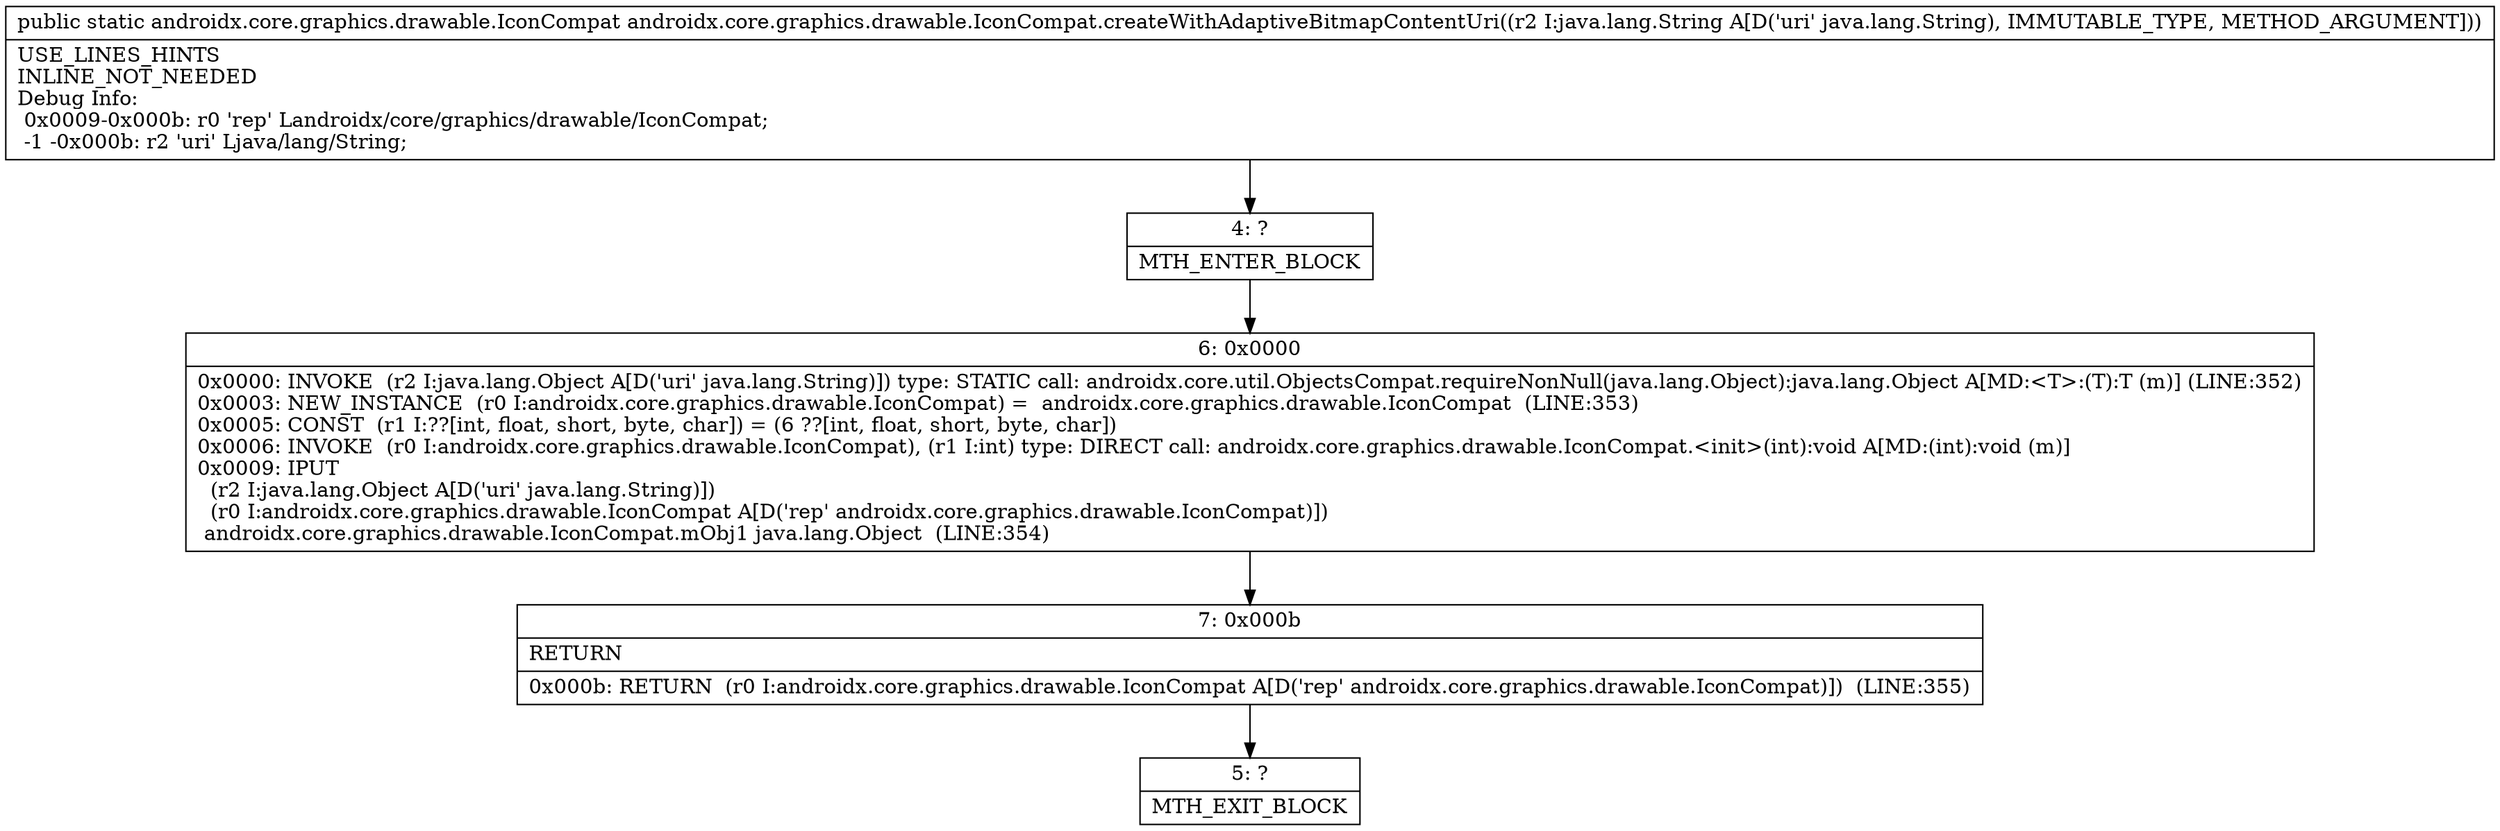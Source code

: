 digraph "CFG forandroidx.core.graphics.drawable.IconCompat.createWithAdaptiveBitmapContentUri(Ljava\/lang\/String;)Landroidx\/core\/graphics\/drawable\/IconCompat;" {
Node_4 [shape=record,label="{4\:\ ?|MTH_ENTER_BLOCK\l}"];
Node_6 [shape=record,label="{6\:\ 0x0000|0x0000: INVOKE  (r2 I:java.lang.Object A[D('uri' java.lang.String)]) type: STATIC call: androidx.core.util.ObjectsCompat.requireNonNull(java.lang.Object):java.lang.Object A[MD:\<T\>:(T):T (m)] (LINE:352)\l0x0003: NEW_INSTANCE  (r0 I:androidx.core.graphics.drawable.IconCompat) =  androidx.core.graphics.drawable.IconCompat  (LINE:353)\l0x0005: CONST  (r1 I:??[int, float, short, byte, char]) = (6 ??[int, float, short, byte, char]) \l0x0006: INVOKE  (r0 I:androidx.core.graphics.drawable.IconCompat), (r1 I:int) type: DIRECT call: androidx.core.graphics.drawable.IconCompat.\<init\>(int):void A[MD:(int):void (m)]\l0x0009: IPUT  \l  (r2 I:java.lang.Object A[D('uri' java.lang.String)])\l  (r0 I:androidx.core.graphics.drawable.IconCompat A[D('rep' androidx.core.graphics.drawable.IconCompat)])\l androidx.core.graphics.drawable.IconCompat.mObj1 java.lang.Object  (LINE:354)\l}"];
Node_7 [shape=record,label="{7\:\ 0x000b|RETURN\l|0x000b: RETURN  (r0 I:androidx.core.graphics.drawable.IconCompat A[D('rep' androidx.core.graphics.drawable.IconCompat)])  (LINE:355)\l}"];
Node_5 [shape=record,label="{5\:\ ?|MTH_EXIT_BLOCK\l}"];
MethodNode[shape=record,label="{public static androidx.core.graphics.drawable.IconCompat androidx.core.graphics.drawable.IconCompat.createWithAdaptiveBitmapContentUri((r2 I:java.lang.String A[D('uri' java.lang.String), IMMUTABLE_TYPE, METHOD_ARGUMENT]))  | USE_LINES_HINTS\lINLINE_NOT_NEEDED\lDebug Info:\l  0x0009\-0x000b: r0 'rep' Landroidx\/core\/graphics\/drawable\/IconCompat;\l  \-1 \-0x000b: r2 'uri' Ljava\/lang\/String;\l}"];
MethodNode -> Node_4;Node_4 -> Node_6;
Node_6 -> Node_7;
Node_7 -> Node_5;
}

